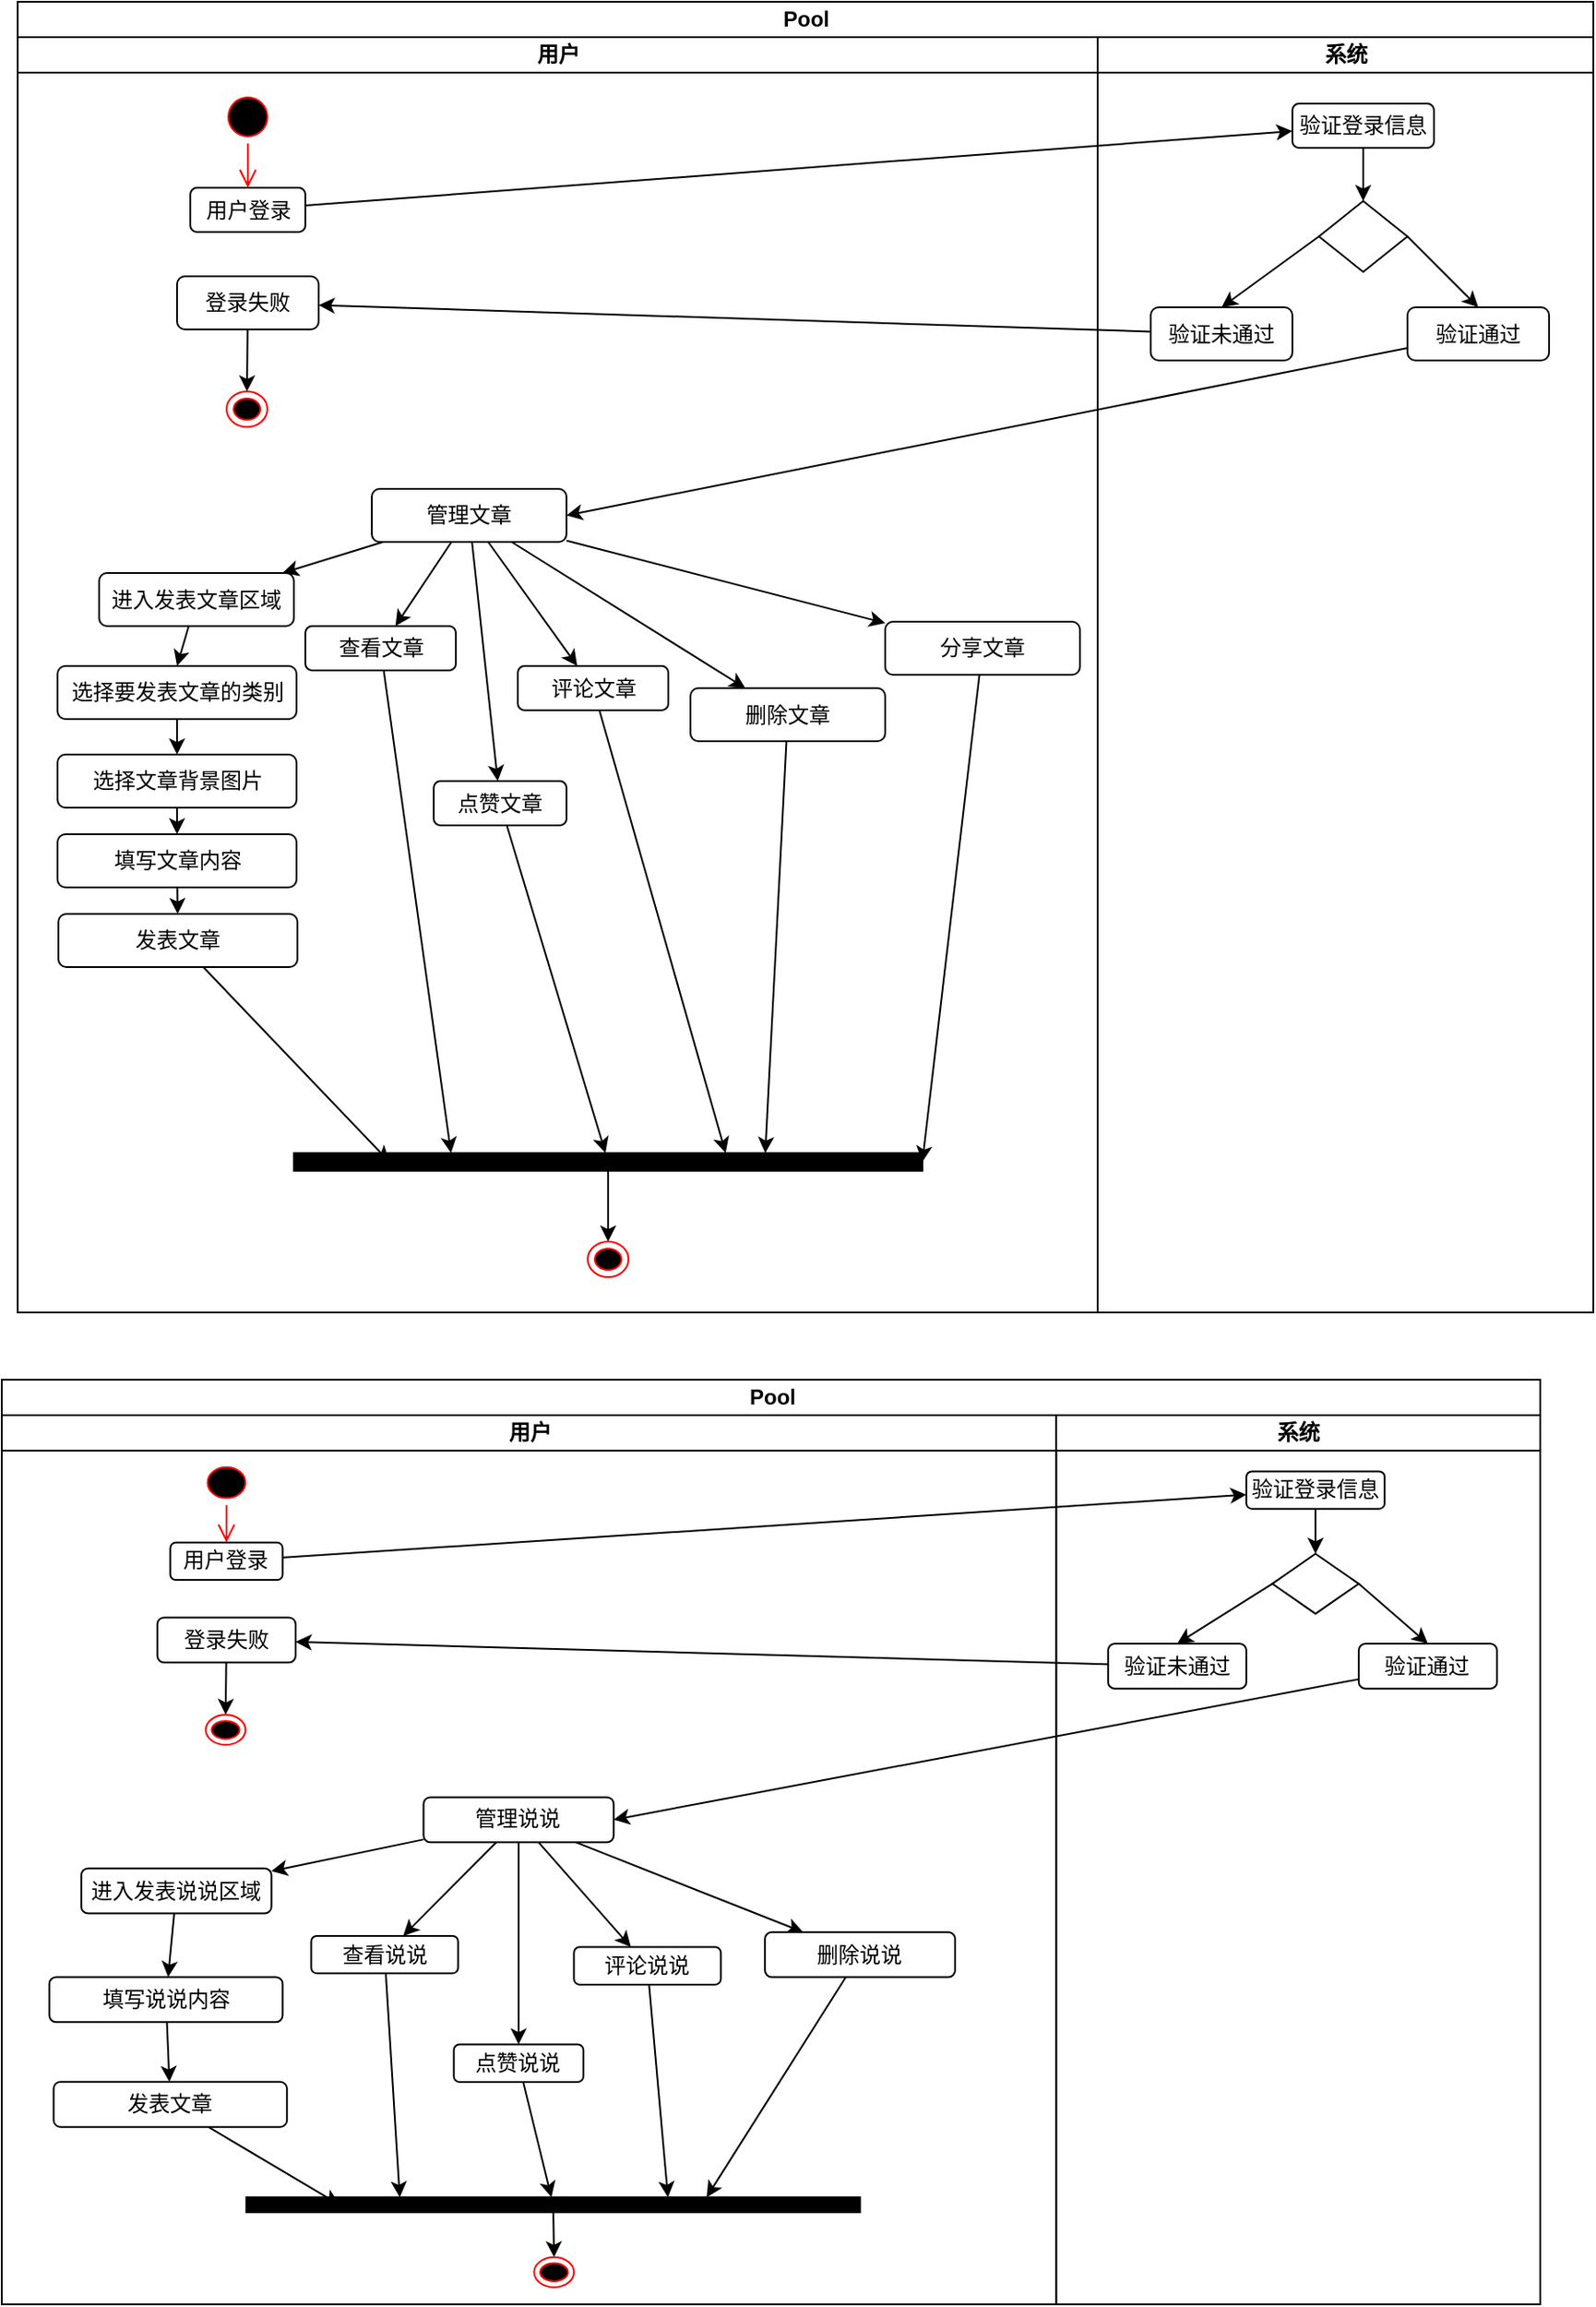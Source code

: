 <mxfile version="10.5.8" type="github"><diagram id="o9x1gfWvhLjzchynyCmW" name="Page-1"><mxGraphModel dx="1158" dy="-403" grid="1" gridSize="10" guides="1" tooltips="1" connect="1" arrows="1" fold="1" page="1" pageScale="1" pageWidth="3000" pageHeight="1169" math="0" shadow="0"><root><mxCell id="0"/><mxCell id="1" parent="0"/><mxCell id="eRmpCJi3VX-l_0v9ZJWC-95" value="" style="group" vertex="1" connectable="0" parent="1"><mxGeometry x="210" y="1190" width="890" height="740" as="geometry"/></mxCell><mxCell id="eRmpCJi3VX-l_0v9ZJWC-1" value="Pool" style="swimlane;html=1;childLayout=stackLayout;resizeParent=1;resizeParentMax=0;startSize=20;" vertex="1" parent="eRmpCJi3VX-l_0v9ZJWC-95"><mxGeometry width="890" height="740" as="geometry"/></mxCell><mxCell id="eRmpCJi3VX-l_0v9ZJWC-9" value="" style="edgeStyle=none;rounded=0;orthogonalLoop=1;jettySize=auto;html=1;" edge="1" parent="eRmpCJi3VX-l_0v9ZJWC-1" source="eRmpCJi3VX-l_0v9ZJWC-5" target="eRmpCJi3VX-l_0v9ZJWC-12"><mxGeometry relative="1" as="geometry"/></mxCell><mxCell id="eRmpCJi3VX-l_0v9ZJWC-2" value="用户" style="swimlane;html=1;startSize=20;" vertex="1" parent="eRmpCJi3VX-l_0v9ZJWC-1"><mxGeometry y="20" width="610" height="720" as="geometry"/></mxCell><mxCell id="eRmpCJi3VX-l_0v9ZJWC-3" value="" style="ellipse;html=1;shape=startState;fillColor=#000000;strokeColor=#ff0000;" vertex="1" parent="eRmpCJi3VX-l_0v9ZJWC-2"><mxGeometry x="115" y="30" width="30" height="30" as="geometry"/></mxCell><mxCell id="eRmpCJi3VX-l_0v9ZJWC-4" value="" style="html=1;verticalAlign=bottom;endArrow=open;endSize=8;strokeColor=#ff0000;entryX=0.5;entryY=0;entryDx=0;entryDy=0;" edge="1" parent="eRmpCJi3VX-l_0v9ZJWC-2" source="eRmpCJi3VX-l_0v9ZJWC-3" target="eRmpCJi3VX-l_0v9ZJWC-5"><mxGeometry relative="1" as="geometry"><mxPoint x="130" y="120" as="targetPoint"/></mxGeometry></mxCell><mxCell id="eRmpCJi3VX-l_0v9ZJWC-5" value="用户登录" style="rounded=1;whiteSpace=wrap;html=1;" vertex="1" parent="eRmpCJi3VX-l_0v9ZJWC-2"><mxGeometry x="97.5" y="85" width="65" height="25" as="geometry"/></mxCell><mxCell id="eRmpCJi3VX-l_0v9ZJWC-6" style="edgeStyle=none;rounded=0;orthogonalLoop=1;jettySize=auto;html=1;entryX=0.5;entryY=0;entryDx=0;entryDy=0;" edge="1" parent="eRmpCJi3VX-l_0v9ZJWC-2" source="eRmpCJi3VX-l_0v9ZJWC-7" target="eRmpCJi3VX-l_0v9ZJWC-8"><mxGeometry relative="1" as="geometry"/></mxCell><mxCell id="eRmpCJi3VX-l_0v9ZJWC-7" value="登录失败" style="rounded=1;whiteSpace=wrap;html=1;" vertex="1" parent="eRmpCJi3VX-l_0v9ZJWC-2"><mxGeometry x="90" y="135" width="80" height="30" as="geometry"/></mxCell><mxCell id="eRmpCJi3VX-l_0v9ZJWC-8" value="" style="ellipse;html=1;shape=endState;fillColor=#000000;strokeColor=#ff0000;" vertex="1" parent="eRmpCJi3VX-l_0v9ZJWC-2"><mxGeometry x="118" y="200" width="23" height="20" as="geometry"/></mxCell><mxCell id="eRmpCJi3VX-l_0v9ZJWC-76" value="" style="edgeStyle=none;rounded=0;orthogonalLoop=1;jettySize=auto;html=1;" edge="1" parent="eRmpCJi3VX-l_0v9ZJWC-2" source="eRmpCJi3VX-l_0v9ZJWC-19" target="eRmpCJi3VX-l_0v9ZJWC-75"><mxGeometry relative="1" as="geometry"/></mxCell><mxCell id="eRmpCJi3VX-l_0v9ZJWC-78" style="edgeStyle=none;rounded=0;orthogonalLoop=1;jettySize=auto;html=1;" edge="1" parent="eRmpCJi3VX-l_0v9ZJWC-2" source="eRmpCJi3VX-l_0v9ZJWC-19" target="eRmpCJi3VX-l_0v9ZJWC-51"><mxGeometry relative="1" as="geometry"/></mxCell><mxCell id="eRmpCJi3VX-l_0v9ZJWC-80" value="" style="edgeStyle=none;rounded=0;orthogonalLoop=1;jettySize=auto;html=1;" edge="1" parent="eRmpCJi3VX-l_0v9ZJWC-2" source="eRmpCJi3VX-l_0v9ZJWC-19" target="eRmpCJi3VX-l_0v9ZJWC-79"><mxGeometry relative="1" as="geometry"/></mxCell><mxCell id="eRmpCJi3VX-l_0v9ZJWC-82" value="" style="edgeStyle=none;rounded=0;orthogonalLoop=1;jettySize=auto;html=1;" edge="1" parent="eRmpCJi3VX-l_0v9ZJWC-2" source="eRmpCJi3VX-l_0v9ZJWC-19" target="eRmpCJi3VX-l_0v9ZJWC-81"><mxGeometry relative="1" as="geometry"/></mxCell><mxCell id="eRmpCJi3VX-l_0v9ZJWC-84" value="" style="edgeStyle=none;rounded=0;orthogonalLoop=1;jettySize=auto;html=1;" edge="1" parent="eRmpCJi3VX-l_0v9ZJWC-2" source="eRmpCJi3VX-l_0v9ZJWC-19" target="eRmpCJi3VX-l_0v9ZJWC-83"><mxGeometry relative="1" as="geometry"/></mxCell><mxCell id="eRmpCJi3VX-l_0v9ZJWC-86" value="" style="edgeStyle=none;rounded=0;orthogonalLoop=1;jettySize=auto;html=1;" edge="1" parent="eRmpCJi3VX-l_0v9ZJWC-2" source="eRmpCJi3VX-l_0v9ZJWC-19" target="eRmpCJi3VX-l_0v9ZJWC-85"><mxGeometry relative="1" as="geometry"/></mxCell><mxCell id="eRmpCJi3VX-l_0v9ZJWC-19" value="管理文章" style="rounded=1;whiteSpace=wrap;html=1;" vertex="1" parent="eRmpCJi3VX-l_0v9ZJWC-2"><mxGeometry x="200" y="255" width="110" height="30" as="geometry"/></mxCell><mxCell id="eRmpCJi3VX-l_0v9ZJWC-92" style="edgeStyle=none;rounded=0;orthogonalLoop=1;jettySize=auto;html=1;entryX=1;entryY=0.5;entryDx=0;entryDy=0;" edge="1" parent="eRmpCJi3VX-l_0v9ZJWC-2" source="eRmpCJi3VX-l_0v9ZJWC-85" target="eRmpCJi3VX-l_0v9ZJWC-66"><mxGeometry relative="1" as="geometry"/></mxCell><mxCell id="eRmpCJi3VX-l_0v9ZJWC-85" value="分享文章" style="rounded=1;whiteSpace=wrap;html=1;" vertex="1" parent="eRmpCJi3VX-l_0v9ZJWC-2"><mxGeometry x="490" y="330" width="110" height="30" as="geometry"/></mxCell><mxCell id="eRmpCJi3VX-l_0v9ZJWC-91" style="edgeStyle=none;rounded=0;orthogonalLoop=1;jettySize=auto;html=1;entryX=0.75;entryY=0;entryDx=0;entryDy=0;" edge="1" parent="eRmpCJi3VX-l_0v9ZJWC-2" source="eRmpCJi3VX-l_0v9ZJWC-83" target="eRmpCJi3VX-l_0v9ZJWC-66"><mxGeometry relative="1" as="geometry"/></mxCell><mxCell id="eRmpCJi3VX-l_0v9ZJWC-83" value="删除文章" style="rounded=1;whiteSpace=wrap;html=1;" vertex="1" parent="eRmpCJi3VX-l_0v9ZJWC-2"><mxGeometry x="380" y="367.5" width="110" height="30" as="geometry"/></mxCell><mxCell id="eRmpCJi3VX-l_0v9ZJWC-90" style="edgeStyle=none;rounded=0;orthogonalLoop=1;jettySize=auto;html=1;entryX=0.687;entryY=0;entryDx=0;entryDy=0;entryPerimeter=0;" edge="1" parent="eRmpCJi3VX-l_0v9ZJWC-2" source="eRmpCJi3VX-l_0v9ZJWC-81" target="eRmpCJi3VX-l_0v9ZJWC-66"><mxGeometry relative="1" as="geometry"/></mxCell><mxCell id="eRmpCJi3VX-l_0v9ZJWC-81" value="评论文章" style="rounded=1;whiteSpace=wrap;html=1;" vertex="1" parent="eRmpCJi3VX-l_0v9ZJWC-2"><mxGeometry x="282.5" y="355" width="85" height="25" as="geometry"/></mxCell><mxCell id="eRmpCJi3VX-l_0v9ZJWC-89" style="edgeStyle=none;rounded=0;orthogonalLoop=1;jettySize=auto;html=1;" edge="1" parent="eRmpCJi3VX-l_0v9ZJWC-2" source="eRmpCJi3VX-l_0v9ZJWC-79" target="eRmpCJi3VX-l_0v9ZJWC-66"><mxGeometry relative="1" as="geometry"><mxPoint x="295" y="627" as="targetPoint"/></mxGeometry></mxCell><mxCell id="eRmpCJi3VX-l_0v9ZJWC-79" value="点赞文章" style="rounded=1;whiteSpace=wrap;html=1;" vertex="1" parent="eRmpCJi3VX-l_0v9ZJWC-2"><mxGeometry x="235" y="420" width="75" height="25" as="geometry"/></mxCell><mxCell id="eRmpCJi3VX-l_0v9ZJWC-77" style="edgeStyle=none;rounded=0;orthogonalLoop=1;jettySize=auto;html=1;entryX=0.5;entryY=0;entryDx=0;entryDy=0;" edge="1" parent="eRmpCJi3VX-l_0v9ZJWC-2" source="eRmpCJi3VX-l_0v9ZJWC-75" target="eRmpCJi3VX-l_0v9ZJWC-21"><mxGeometry relative="1" as="geometry"/></mxCell><mxCell id="eRmpCJi3VX-l_0v9ZJWC-75" value="进入发表文章区域" style="rounded=1;whiteSpace=wrap;html=1;" vertex="1" parent="eRmpCJi3VX-l_0v9ZJWC-2"><mxGeometry x="46" y="302.5" width="110" height="30" as="geometry"/></mxCell><mxCell id="eRmpCJi3VX-l_0v9ZJWC-24" value="" style="edgeStyle=none;rounded=0;orthogonalLoop=1;jettySize=auto;html=1;" edge="1" parent="eRmpCJi3VX-l_0v9ZJWC-2" source="eRmpCJi3VX-l_0v9ZJWC-21" target="eRmpCJi3VX-l_0v9ZJWC-23"><mxGeometry relative="1" as="geometry"/></mxCell><mxCell id="eRmpCJi3VX-l_0v9ZJWC-21" value="选择要发表文章的类别" style="rounded=1;whiteSpace=wrap;html=1;" vertex="1" parent="eRmpCJi3VX-l_0v9ZJWC-2"><mxGeometry x="22.5" y="355" width="135" height="30" as="geometry"/></mxCell><mxCell id="eRmpCJi3VX-l_0v9ZJWC-26" value="" style="edgeStyle=none;rounded=0;orthogonalLoop=1;jettySize=auto;html=1;" edge="1" parent="eRmpCJi3VX-l_0v9ZJWC-2" source="eRmpCJi3VX-l_0v9ZJWC-23" target="eRmpCJi3VX-l_0v9ZJWC-25"><mxGeometry relative="1" as="geometry"/></mxCell><mxCell id="eRmpCJi3VX-l_0v9ZJWC-23" value="选择文章背景图片" style="rounded=1;whiteSpace=wrap;html=1;" vertex="1" parent="eRmpCJi3VX-l_0v9ZJWC-2"><mxGeometry x="22.5" y="405" width="135" height="30" as="geometry"/></mxCell><mxCell id="eRmpCJi3VX-l_0v9ZJWC-28" value="" style="edgeStyle=none;rounded=0;orthogonalLoop=1;jettySize=auto;html=1;" edge="1" parent="eRmpCJi3VX-l_0v9ZJWC-2" source="eRmpCJi3VX-l_0v9ZJWC-25" target="eRmpCJi3VX-l_0v9ZJWC-27"><mxGeometry relative="1" as="geometry"/></mxCell><mxCell id="eRmpCJi3VX-l_0v9ZJWC-25" value="填写文章内容" style="rounded=1;whiteSpace=wrap;html=1;" vertex="1" parent="eRmpCJi3VX-l_0v9ZJWC-2"><mxGeometry x="22.5" y="450" width="135" height="30" as="geometry"/></mxCell><mxCell id="eRmpCJi3VX-l_0v9ZJWC-87" style="edgeStyle=none;rounded=0;orthogonalLoop=1;jettySize=auto;html=1;entryX=0.152;entryY=0.5;entryDx=0;entryDy=0;entryPerimeter=0;" edge="1" parent="eRmpCJi3VX-l_0v9ZJWC-2" source="eRmpCJi3VX-l_0v9ZJWC-27" target="eRmpCJi3VX-l_0v9ZJWC-66"><mxGeometry relative="1" as="geometry"/></mxCell><mxCell id="eRmpCJi3VX-l_0v9ZJWC-27" value="发表文章" style="rounded=1;whiteSpace=wrap;html=1;" vertex="1" parent="eRmpCJi3VX-l_0v9ZJWC-2"><mxGeometry x="23" y="495" width="135" height="30" as="geometry"/></mxCell><mxCell id="eRmpCJi3VX-l_0v9ZJWC-94" style="edgeStyle=none;rounded=0;orthogonalLoop=1;jettySize=auto;html=1;" edge="1" parent="eRmpCJi3VX-l_0v9ZJWC-2" source="eRmpCJi3VX-l_0v9ZJWC-66" target="eRmpCJi3VX-l_0v9ZJWC-72"><mxGeometry relative="1" as="geometry"/></mxCell><mxCell id="eRmpCJi3VX-l_0v9ZJWC-66" value="" style="rounded=0;whiteSpace=wrap;html=1;fillColor=#000000;" vertex="1" parent="eRmpCJi3VX-l_0v9ZJWC-2"><mxGeometry x="156" y="630" width="355" height="10" as="geometry"/></mxCell><mxCell id="eRmpCJi3VX-l_0v9ZJWC-72" value="" style="ellipse;html=1;shape=endState;fillColor=#000000;strokeColor=#ff0000;" vertex="1" parent="eRmpCJi3VX-l_0v9ZJWC-2"><mxGeometry x="322" y="680" width="23" height="20" as="geometry"/></mxCell><mxCell id="eRmpCJi3VX-l_0v9ZJWC-88" style="edgeStyle=none;rounded=0;orthogonalLoop=1;jettySize=auto;html=1;entryX=0.25;entryY=0;entryDx=0;entryDy=0;" edge="1" parent="eRmpCJi3VX-l_0v9ZJWC-2" source="eRmpCJi3VX-l_0v9ZJWC-51" target="eRmpCJi3VX-l_0v9ZJWC-66"><mxGeometry relative="1" as="geometry"/></mxCell><mxCell id="eRmpCJi3VX-l_0v9ZJWC-51" value="查看文章" style="rounded=1;whiteSpace=wrap;html=1;" vertex="1" parent="eRmpCJi3VX-l_0v9ZJWC-2"><mxGeometry x="162.5" y="332.5" width="85" height="25" as="geometry"/></mxCell><mxCell id="eRmpCJi3VX-l_0v9ZJWC-10" value="系统" style="swimlane;html=1;startSize=20;" vertex="1" parent="eRmpCJi3VX-l_0v9ZJWC-1"><mxGeometry x="610" y="20" width="280" height="720" as="geometry"/></mxCell><mxCell id="eRmpCJi3VX-l_0v9ZJWC-11" style="edgeStyle=none;rounded=0;orthogonalLoop=1;jettySize=auto;html=1;" edge="1" parent="eRmpCJi3VX-l_0v9ZJWC-10" source="eRmpCJi3VX-l_0v9ZJWC-12" target="eRmpCJi3VX-l_0v9ZJWC-15"><mxGeometry relative="1" as="geometry"/></mxCell><mxCell id="eRmpCJi3VX-l_0v9ZJWC-12" value="验证登录信息" style="rounded=1;whiteSpace=wrap;html=1;" vertex="1" parent="eRmpCJi3VX-l_0v9ZJWC-10"><mxGeometry x="110" y="37.5" width="80" height="25" as="geometry"/></mxCell><mxCell id="eRmpCJi3VX-l_0v9ZJWC-13" style="edgeStyle=none;rounded=0;orthogonalLoop=1;jettySize=auto;html=1;exitX=0;exitY=0.5;exitDx=0;exitDy=0;entryX=0.5;entryY=0;entryDx=0;entryDy=0;" edge="1" parent="eRmpCJi3VX-l_0v9ZJWC-10" source="eRmpCJi3VX-l_0v9ZJWC-15" target="eRmpCJi3VX-l_0v9ZJWC-16"><mxGeometry relative="1" as="geometry"/></mxCell><mxCell id="eRmpCJi3VX-l_0v9ZJWC-14" style="edgeStyle=none;rounded=0;orthogonalLoop=1;jettySize=auto;html=1;exitX=1;exitY=0.5;exitDx=0;exitDy=0;entryX=0.5;entryY=0;entryDx=0;entryDy=0;" edge="1" parent="eRmpCJi3VX-l_0v9ZJWC-10" source="eRmpCJi3VX-l_0v9ZJWC-15" target="eRmpCJi3VX-l_0v9ZJWC-17"><mxGeometry relative="1" as="geometry"/></mxCell><mxCell id="eRmpCJi3VX-l_0v9ZJWC-15" value="" style="rhombus;whiteSpace=wrap;html=1;" vertex="1" parent="eRmpCJi3VX-l_0v9ZJWC-10"><mxGeometry x="125" y="92.5" width="50" height="40" as="geometry"/></mxCell><mxCell id="eRmpCJi3VX-l_0v9ZJWC-16" value="验证未通过" style="rounded=1;whiteSpace=wrap;html=1;" vertex="1" parent="eRmpCJi3VX-l_0v9ZJWC-10"><mxGeometry x="30" y="152.5" width="80" height="30" as="geometry"/></mxCell><mxCell id="eRmpCJi3VX-l_0v9ZJWC-17" value="验证通过" style="rounded=1;whiteSpace=wrap;html=1;" vertex="1" parent="eRmpCJi3VX-l_0v9ZJWC-10"><mxGeometry x="175" y="152.5" width="80" height="30" as="geometry"/></mxCell><mxCell id="eRmpCJi3VX-l_0v9ZJWC-18" style="edgeStyle=none;rounded=0;orthogonalLoop=1;jettySize=auto;html=1;" edge="1" parent="eRmpCJi3VX-l_0v9ZJWC-1" source="eRmpCJi3VX-l_0v9ZJWC-16" target="eRmpCJi3VX-l_0v9ZJWC-7"><mxGeometry relative="1" as="geometry"/></mxCell><mxCell id="eRmpCJi3VX-l_0v9ZJWC-20" style="rounded=0;orthogonalLoop=1;jettySize=auto;html=1;entryX=1;entryY=0.5;entryDx=0;entryDy=0;" edge="1" parent="eRmpCJi3VX-l_0v9ZJWC-1" source="eRmpCJi3VX-l_0v9ZJWC-17" target="eRmpCJi3VX-l_0v9ZJWC-19"><mxGeometry relative="1" as="geometry"/></mxCell><mxCell id="eRmpCJi3VX-l_0v9ZJWC-148" value="" style="group" vertex="1" connectable="0" parent="1"><mxGeometry x="201" y="1968" width="869" height="522" as="geometry"/></mxCell><mxCell id="eRmpCJi3VX-l_0v9ZJWC-97" value="Pool" style="swimlane;html=1;childLayout=stackLayout;resizeParent=1;resizeParentMax=0;startSize=20;" vertex="1" parent="eRmpCJi3VX-l_0v9ZJWC-148"><mxGeometry width="869" height="522" as="geometry"/></mxCell><mxCell id="eRmpCJi3VX-l_0v9ZJWC-98" value="" style="edgeStyle=none;rounded=0;orthogonalLoop=1;jettySize=auto;html=1;" edge="1" parent="eRmpCJi3VX-l_0v9ZJWC-97" source="eRmpCJi3VX-l_0v9ZJWC-102" target="eRmpCJi3VX-l_0v9ZJWC-138"><mxGeometry relative="1" as="geometry"/></mxCell><mxCell id="eRmpCJi3VX-l_0v9ZJWC-99" value="用户" style="swimlane;html=1;startSize=20;" vertex="1" parent="eRmpCJi3VX-l_0v9ZJWC-97"><mxGeometry y="20" width="595.607" height="502" as="geometry"/></mxCell><mxCell id="eRmpCJi3VX-l_0v9ZJWC-100" value="" style="ellipse;html=1;shape=startState;fillColor=#000000;strokeColor=#ff0000;" vertex="1" parent="eRmpCJi3VX-l_0v9ZJWC-99"><mxGeometry x="112.287" y="25.378" width="29.292" height="25.378" as="geometry"/></mxCell><mxCell id="eRmpCJi3VX-l_0v9ZJWC-101" value="" style="html=1;verticalAlign=bottom;endArrow=open;endSize=8;strokeColor=#ff0000;entryX=0.5;entryY=0;entryDx=0;entryDy=0;" edge="1" parent="eRmpCJi3VX-l_0v9ZJWC-99" source="eRmpCJi3VX-l_0v9ZJWC-100" target="eRmpCJi3VX-l_0v9ZJWC-102"><mxGeometry relative="1" as="geometry"><mxPoint x="126.933" y="101.511" as="targetPoint"/></mxGeometry></mxCell><mxCell id="eRmpCJi3VX-l_0v9ZJWC-102" value="用户登录" style="rounded=1;whiteSpace=wrap;html=1;" vertex="1" parent="eRmpCJi3VX-l_0v9ZJWC-99"><mxGeometry x="95.199" y="71.904" width="63.466" height="21.148" as="geometry"/></mxCell><mxCell id="eRmpCJi3VX-l_0v9ZJWC-103" style="edgeStyle=none;rounded=0;orthogonalLoop=1;jettySize=auto;html=1;entryX=0.5;entryY=0;entryDx=0;entryDy=0;" edge="1" parent="eRmpCJi3VX-l_0v9ZJWC-99" source="eRmpCJi3VX-l_0v9ZJWC-104" target="eRmpCJi3VX-l_0v9ZJWC-105"><mxGeometry relative="1" as="geometry"/></mxCell><mxCell id="eRmpCJi3VX-l_0v9ZJWC-104" value="登录失败" style="rounded=1;whiteSpace=wrap;html=1;" vertex="1" parent="eRmpCJi3VX-l_0v9ZJWC-99"><mxGeometry x="87.876" y="114.2" width="78.112" height="25.378" as="geometry"/></mxCell><mxCell id="eRmpCJi3VX-l_0v9ZJWC-105" value="" style="ellipse;html=1;shape=endState;fillColor=#000000;strokeColor=#ff0000;" vertex="1" parent="eRmpCJi3VX-l_0v9ZJWC-99"><mxGeometry x="115.216" y="169.185" width="22.457" height="16.918" as="geometry"/></mxCell><mxCell id="eRmpCJi3VX-l_0v9ZJWC-106" value="" style="edgeStyle=none;rounded=0;orthogonalLoop=1;jettySize=auto;html=1;" edge="1" parent="eRmpCJi3VX-l_0v9ZJWC-99" source="eRmpCJi3VX-l_0v9ZJWC-112" target="eRmpCJi3VX-l_0v9ZJWC-122"><mxGeometry relative="1" as="geometry"/></mxCell><mxCell id="eRmpCJi3VX-l_0v9ZJWC-107" style="edgeStyle=none;rounded=0;orthogonalLoop=1;jettySize=auto;html=1;" edge="1" parent="eRmpCJi3VX-l_0v9ZJWC-99" source="eRmpCJi3VX-l_0v9ZJWC-112" target="eRmpCJi3VX-l_0v9ZJWC-135"><mxGeometry relative="1" as="geometry"/></mxCell><mxCell id="eRmpCJi3VX-l_0v9ZJWC-108" value="" style="edgeStyle=none;rounded=0;orthogonalLoop=1;jettySize=auto;html=1;" edge="1" parent="eRmpCJi3VX-l_0v9ZJWC-99" source="eRmpCJi3VX-l_0v9ZJWC-112" target="eRmpCJi3VX-l_0v9ZJWC-120"><mxGeometry relative="1" as="geometry"/></mxCell><mxCell id="eRmpCJi3VX-l_0v9ZJWC-109" value="" style="edgeStyle=none;rounded=0;orthogonalLoop=1;jettySize=auto;html=1;" edge="1" parent="eRmpCJi3VX-l_0v9ZJWC-99" source="eRmpCJi3VX-l_0v9ZJWC-112" target="eRmpCJi3VX-l_0v9ZJWC-118"><mxGeometry relative="1" as="geometry"/></mxCell><mxCell id="eRmpCJi3VX-l_0v9ZJWC-110" value="" style="edgeStyle=none;rounded=0;orthogonalLoop=1;jettySize=auto;html=1;" edge="1" parent="eRmpCJi3VX-l_0v9ZJWC-99" source="eRmpCJi3VX-l_0v9ZJWC-112" target="eRmpCJi3VX-l_0v9ZJWC-116"><mxGeometry relative="1" as="geometry"/></mxCell><mxCell id="eRmpCJi3VX-l_0v9ZJWC-112" value="管理说说" style="rounded=1;whiteSpace=wrap;html=1;" vertex="1" parent="eRmpCJi3VX-l_0v9ZJWC-99"><mxGeometry x="238.243" y="215.711" width="107.404" height="25.378" as="geometry"/></mxCell><mxCell id="eRmpCJi3VX-l_0v9ZJWC-115" style="edgeStyle=none;rounded=0;orthogonalLoop=1;jettySize=auto;html=1;entryX=0.75;entryY=0;entryDx=0;entryDy=0;" edge="1" parent="eRmpCJi3VX-l_0v9ZJWC-99" source="eRmpCJi3VX-l_0v9ZJWC-116" target="eRmpCJi3VX-l_0v9ZJWC-132"><mxGeometry relative="1" as="geometry"/></mxCell><mxCell id="eRmpCJi3VX-l_0v9ZJWC-116" value="删除说说" style="rounded=1;whiteSpace=wrap;html=1;" vertex="1" parent="eRmpCJi3VX-l_0v9ZJWC-99"><mxGeometry x="431.083" y="291.844" width="107.404" height="25.378" as="geometry"/></mxCell><mxCell id="eRmpCJi3VX-l_0v9ZJWC-117" style="edgeStyle=none;rounded=0;orthogonalLoop=1;jettySize=auto;html=1;entryX=0.687;entryY=0;entryDx=0;entryDy=0;entryPerimeter=0;" edge="1" parent="eRmpCJi3VX-l_0v9ZJWC-99" source="eRmpCJi3VX-l_0v9ZJWC-118" target="eRmpCJi3VX-l_0v9ZJWC-132"><mxGeometry relative="1" as="geometry"/></mxCell><mxCell id="eRmpCJi3VX-l_0v9ZJWC-118" value="评论说说" style="rounded=1;whiteSpace=wrap;html=1;" vertex="1" parent="eRmpCJi3VX-l_0v9ZJWC-99"><mxGeometry x="323.19" y="300.303" width="82.994" height="21.148" as="geometry"/></mxCell><mxCell id="eRmpCJi3VX-l_0v9ZJWC-119" style="edgeStyle=none;rounded=0;orthogonalLoop=1;jettySize=auto;html=1;" edge="1" parent="eRmpCJi3VX-l_0v9ZJWC-99" source="eRmpCJi3VX-l_0v9ZJWC-120" target="eRmpCJi3VX-l_0v9ZJWC-132"><mxGeometry relative="1" as="geometry"><mxPoint x="288.039" y="530.395" as="targetPoint"/></mxGeometry></mxCell><mxCell id="eRmpCJi3VX-l_0v9ZJWC-120" value="点赞说说" style="rounded=1;whiteSpace=wrap;html=1;" vertex="1" parent="eRmpCJi3VX-l_0v9ZJWC-99"><mxGeometry x="255.33" y="355.288" width="73.23" height="21.148" as="geometry"/></mxCell><mxCell id="eRmpCJi3VX-l_0v9ZJWC-121" style="edgeStyle=none;rounded=0;orthogonalLoop=1;jettySize=auto;html=1;" edge="1" parent="eRmpCJi3VX-l_0v9ZJWC-99" source="eRmpCJi3VX-l_0v9ZJWC-122" target="eRmpCJi3VX-l_0v9ZJWC-128"><mxGeometry relative="1" as="geometry"><mxPoint x="87.876" y="300.303" as="targetPoint"/></mxGeometry></mxCell><mxCell id="eRmpCJi3VX-l_0v9ZJWC-122" value="进入发表说说区域" style="rounded=1;whiteSpace=wrap;html=1;" vertex="1" parent="eRmpCJi3VX-l_0v9ZJWC-99"><mxGeometry x="44.915" y="255.892" width="107.404" height="25.378" as="geometry"/></mxCell><mxCell id="eRmpCJi3VX-l_0v9ZJWC-127" value="" style="edgeStyle=none;rounded=0;orthogonalLoop=1;jettySize=auto;html=1;" edge="1" parent="eRmpCJi3VX-l_0v9ZJWC-99" source="eRmpCJi3VX-l_0v9ZJWC-128" target="eRmpCJi3VX-l_0v9ZJWC-130"><mxGeometry relative="1" as="geometry"/></mxCell><mxCell id="eRmpCJi3VX-l_0v9ZJWC-128" value="填写说说内容" style="rounded=1;whiteSpace=wrap;html=1;" vertex="1" parent="eRmpCJi3VX-l_0v9ZJWC-99"><mxGeometry x="26.851" y="317.222" width="131.815" height="25.378" as="geometry"/></mxCell><mxCell id="eRmpCJi3VX-l_0v9ZJWC-129" style="edgeStyle=none;rounded=0;orthogonalLoop=1;jettySize=auto;html=1;entryX=0.152;entryY=0.5;entryDx=0;entryDy=0;entryPerimeter=0;" edge="1" parent="eRmpCJi3VX-l_0v9ZJWC-99" source="eRmpCJi3VX-l_0v9ZJWC-130" target="eRmpCJi3VX-l_0v9ZJWC-132"><mxGeometry relative="1" as="geometry"/></mxCell><mxCell id="eRmpCJi3VX-l_0v9ZJWC-130" value="发表文章" style="rounded=1;whiteSpace=wrap;html=1;" vertex="1" parent="eRmpCJi3VX-l_0v9ZJWC-99"><mxGeometry x="29.292" y="376.436" width="131.815" height="25.378" as="geometry"/></mxCell><mxCell id="eRmpCJi3VX-l_0v9ZJWC-131" style="edgeStyle=none;rounded=0;orthogonalLoop=1;jettySize=auto;html=1;" edge="1" parent="eRmpCJi3VX-l_0v9ZJWC-99" source="eRmpCJi3VX-l_0v9ZJWC-132" target="eRmpCJi3VX-l_0v9ZJWC-133"><mxGeometry relative="1" as="geometry"/></mxCell><mxCell id="eRmpCJi3VX-l_0v9ZJWC-132" value="" style="rounded=0;whiteSpace=wrap;html=1;fillColor=#000000;" vertex="1" parent="eRmpCJi3VX-l_0v9ZJWC-99"><mxGeometry x="138.161" y="441.573" width="346.624" height="8.459" as="geometry"/></mxCell><mxCell id="eRmpCJi3VX-l_0v9ZJWC-133" value="" style="ellipse;html=1;shape=endState;fillColor=#000000;strokeColor=#ff0000;" vertex="1" parent="eRmpCJi3VX-l_0v9ZJWC-99"><mxGeometry x="300.733" y="475.41" width="22.457" height="16.918" as="geometry"/></mxCell><mxCell id="eRmpCJi3VX-l_0v9ZJWC-134" style="edgeStyle=none;rounded=0;orthogonalLoop=1;jettySize=auto;html=1;entryX=0.25;entryY=0;entryDx=0;entryDy=0;" edge="1" parent="eRmpCJi3VX-l_0v9ZJWC-99" source="eRmpCJi3VX-l_0v9ZJWC-135" target="eRmpCJi3VX-l_0v9ZJWC-132"><mxGeometry relative="1" as="geometry"/></mxCell><mxCell id="eRmpCJi3VX-l_0v9ZJWC-135" value="查看说说" style="rounded=1;whiteSpace=wrap;html=1;" vertex="1" parent="eRmpCJi3VX-l_0v9ZJWC-99"><mxGeometry x="174.776" y="293.959" width="82.994" height="21.148" as="geometry"/></mxCell><mxCell id="eRmpCJi3VX-l_0v9ZJWC-136" value="系统" style="swimlane;html=1;startSize=20;" vertex="1" parent="eRmpCJi3VX-l_0v9ZJWC-97"><mxGeometry x="595.607" y="20" width="273.393" height="502" as="geometry"/></mxCell><mxCell id="eRmpCJi3VX-l_0v9ZJWC-137" style="edgeStyle=none;rounded=0;orthogonalLoop=1;jettySize=auto;html=1;" edge="1" parent="eRmpCJi3VX-l_0v9ZJWC-136" source="eRmpCJi3VX-l_0v9ZJWC-138" target="eRmpCJi3VX-l_0v9ZJWC-141"><mxGeometry relative="1" as="geometry"/></mxCell><mxCell id="eRmpCJi3VX-l_0v9ZJWC-138" value="验证登录信息" style="rounded=1;whiteSpace=wrap;html=1;" vertex="1" parent="eRmpCJi3VX-l_0v9ZJWC-136"><mxGeometry x="107.404" y="31.722" width="78.112" height="21.148" as="geometry"/></mxCell><mxCell id="eRmpCJi3VX-l_0v9ZJWC-139" style="edgeStyle=none;rounded=0;orthogonalLoop=1;jettySize=auto;html=1;exitX=0;exitY=0.5;exitDx=0;exitDy=0;entryX=0.5;entryY=0;entryDx=0;entryDy=0;" edge="1" parent="eRmpCJi3VX-l_0v9ZJWC-136" source="eRmpCJi3VX-l_0v9ZJWC-141" target="eRmpCJi3VX-l_0v9ZJWC-142"><mxGeometry relative="1" as="geometry"/></mxCell><mxCell id="eRmpCJi3VX-l_0v9ZJWC-140" style="edgeStyle=none;rounded=0;orthogonalLoop=1;jettySize=auto;html=1;exitX=1;exitY=0.5;exitDx=0;exitDy=0;entryX=0.5;entryY=0;entryDx=0;entryDy=0;" edge="1" parent="eRmpCJi3VX-l_0v9ZJWC-136" source="eRmpCJi3VX-l_0v9ZJWC-141" target="eRmpCJi3VX-l_0v9ZJWC-143"><mxGeometry relative="1" as="geometry"/></mxCell><mxCell id="eRmpCJi3VX-l_0v9ZJWC-141" value="" style="rhombus;whiteSpace=wrap;html=1;" vertex="1" parent="eRmpCJi3VX-l_0v9ZJWC-136"><mxGeometry x="122.051" y="78.248" width="48.82" height="33.837" as="geometry"/></mxCell><mxCell id="eRmpCJi3VX-l_0v9ZJWC-142" value="验证未通过" style="rounded=1;whiteSpace=wrap;html=1;" vertex="1" parent="eRmpCJi3VX-l_0v9ZJWC-136"><mxGeometry x="29.292" y="129.003" width="78.112" height="25.378" as="geometry"/></mxCell><mxCell id="eRmpCJi3VX-l_0v9ZJWC-143" value="验证通过" style="rounded=1;whiteSpace=wrap;html=1;" vertex="1" parent="eRmpCJi3VX-l_0v9ZJWC-136"><mxGeometry x="170.871" y="129.003" width="78.112" height="25.378" as="geometry"/></mxCell><mxCell id="eRmpCJi3VX-l_0v9ZJWC-144" style="edgeStyle=none;rounded=0;orthogonalLoop=1;jettySize=auto;html=1;" edge="1" parent="eRmpCJi3VX-l_0v9ZJWC-97" source="eRmpCJi3VX-l_0v9ZJWC-142" target="eRmpCJi3VX-l_0v9ZJWC-104"><mxGeometry relative="1" as="geometry"/></mxCell><mxCell id="eRmpCJi3VX-l_0v9ZJWC-145" style="rounded=0;orthogonalLoop=1;jettySize=auto;html=1;entryX=1;entryY=0.5;entryDx=0;entryDy=0;" edge="1" parent="eRmpCJi3VX-l_0v9ZJWC-97" source="eRmpCJi3VX-l_0v9ZJWC-143" target="eRmpCJi3VX-l_0v9ZJWC-112"><mxGeometry relative="1" as="geometry"/></mxCell></root></mxGraphModel></diagram></mxfile>